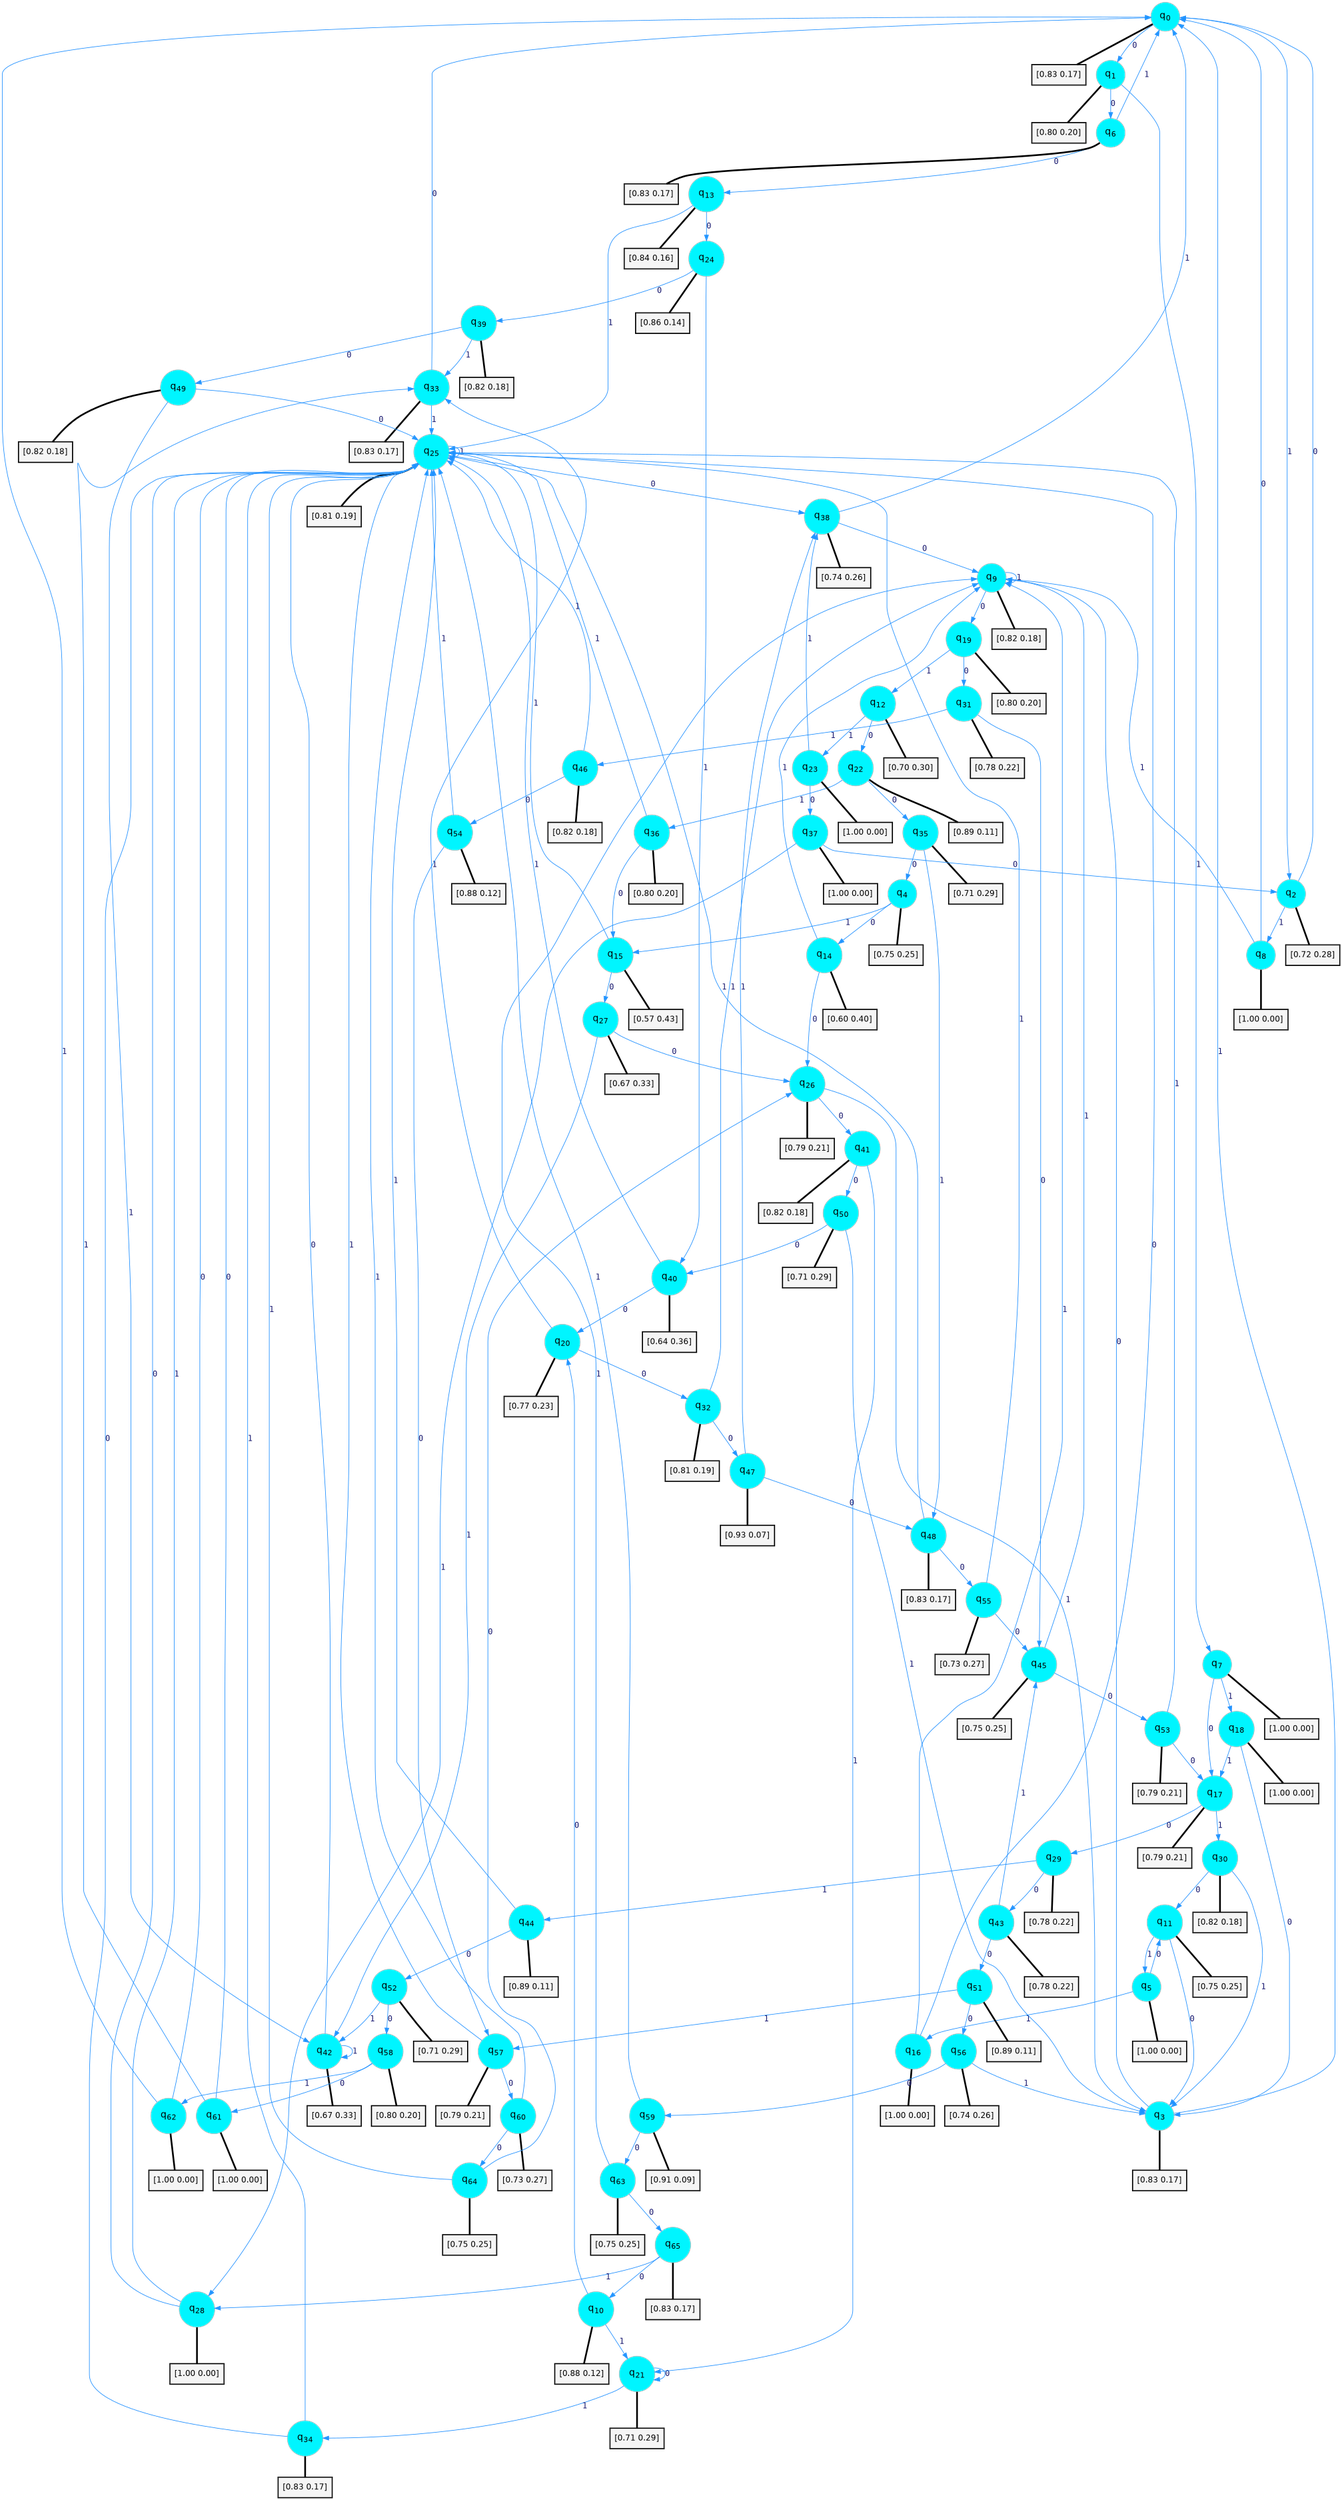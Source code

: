 digraph G {
graph [
bgcolor=transparent, dpi=300, rankdir=TD, size="40,25"];
node [
color=gray, fillcolor=turquoise1, fontcolor=black, fontname=Helvetica, fontsize=16, fontweight=bold, shape=circle, style=filled];
edge [
arrowsize=1, color=dodgerblue1, fontcolor=midnightblue, fontname=courier, fontweight=bold, penwidth=1, style=solid, weight=20];
0[label=<q<SUB>0</SUB>>];
1[label=<q<SUB>1</SUB>>];
2[label=<q<SUB>2</SUB>>];
3[label=<q<SUB>3</SUB>>];
4[label=<q<SUB>4</SUB>>];
5[label=<q<SUB>5</SUB>>];
6[label=<q<SUB>6</SUB>>];
7[label=<q<SUB>7</SUB>>];
8[label=<q<SUB>8</SUB>>];
9[label=<q<SUB>9</SUB>>];
10[label=<q<SUB>10</SUB>>];
11[label=<q<SUB>11</SUB>>];
12[label=<q<SUB>12</SUB>>];
13[label=<q<SUB>13</SUB>>];
14[label=<q<SUB>14</SUB>>];
15[label=<q<SUB>15</SUB>>];
16[label=<q<SUB>16</SUB>>];
17[label=<q<SUB>17</SUB>>];
18[label=<q<SUB>18</SUB>>];
19[label=<q<SUB>19</SUB>>];
20[label=<q<SUB>20</SUB>>];
21[label=<q<SUB>21</SUB>>];
22[label=<q<SUB>22</SUB>>];
23[label=<q<SUB>23</SUB>>];
24[label=<q<SUB>24</SUB>>];
25[label=<q<SUB>25</SUB>>];
26[label=<q<SUB>26</SUB>>];
27[label=<q<SUB>27</SUB>>];
28[label=<q<SUB>28</SUB>>];
29[label=<q<SUB>29</SUB>>];
30[label=<q<SUB>30</SUB>>];
31[label=<q<SUB>31</SUB>>];
32[label=<q<SUB>32</SUB>>];
33[label=<q<SUB>33</SUB>>];
34[label=<q<SUB>34</SUB>>];
35[label=<q<SUB>35</SUB>>];
36[label=<q<SUB>36</SUB>>];
37[label=<q<SUB>37</SUB>>];
38[label=<q<SUB>38</SUB>>];
39[label=<q<SUB>39</SUB>>];
40[label=<q<SUB>40</SUB>>];
41[label=<q<SUB>41</SUB>>];
42[label=<q<SUB>42</SUB>>];
43[label=<q<SUB>43</SUB>>];
44[label=<q<SUB>44</SUB>>];
45[label=<q<SUB>45</SUB>>];
46[label=<q<SUB>46</SUB>>];
47[label=<q<SUB>47</SUB>>];
48[label=<q<SUB>48</SUB>>];
49[label=<q<SUB>49</SUB>>];
50[label=<q<SUB>50</SUB>>];
51[label=<q<SUB>51</SUB>>];
52[label=<q<SUB>52</SUB>>];
53[label=<q<SUB>53</SUB>>];
54[label=<q<SUB>54</SUB>>];
55[label=<q<SUB>55</SUB>>];
56[label=<q<SUB>56</SUB>>];
57[label=<q<SUB>57</SUB>>];
58[label=<q<SUB>58</SUB>>];
59[label=<q<SUB>59</SUB>>];
60[label=<q<SUB>60</SUB>>];
61[label=<q<SUB>61</SUB>>];
62[label=<q<SUB>62</SUB>>];
63[label=<q<SUB>63</SUB>>];
64[label=<q<SUB>64</SUB>>];
65[label=<q<SUB>65</SUB>>];
66[label="[0.83 0.17]", shape=box,fontcolor=black, fontname=Helvetica, fontsize=14, penwidth=2, fillcolor=whitesmoke,color=black];
67[label="[0.80 0.20]", shape=box,fontcolor=black, fontname=Helvetica, fontsize=14, penwidth=2, fillcolor=whitesmoke,color=black];
68[label="[0.72 0.28]", shape=box,fontcolor=black, fontname=Helvetica, fontsize=14, penwidth=2, fillcolor=whitesmoke,color=black];
69[label="[0.83 0.17]", shape=box,fontcolor=black, fontname=Helvetica, fontsize=14, penwidth=2, fillcolor=whitesmoke,color=black];
70[label="[0.75 0.25]", shape=box,fontcolor=black, fontname=Helvetica, fontsize=14, penwidth=2, fillcolor=whitesmoke,color=black];
71[label="[1.00 0.00]", shape=box,fontcolor=black, fontname=Helvetica, fontsize=14, penwidth=2, fillcolor=whitesmoke,color=black];
72[label="[0.83 0.17]", shape=box,fontcolor=black, fontname=Helvetica, fontsize=14, penwidth=2, fillcolor=whitesmoke,color=black];
73[label="[1.00 0.00]", shape=box,fontcolor=black, fontname=Helvetica, fontsize=14, penwidth=2, fillcolor=whitesmoke,color=black];
74[label="[1.00 0.00]", shape=box,fontcolor=black, fontname=Helvetica, fontsize=14, penwidth=2, fillcolor=whitesmoke,color=black];
75[label="[0.82 0.18]", shape=box,fontcolor=black, fontname=Helvetica, fontsize=14, penwidth=2, fillcolor=whitesmoke,color=black];
76[label="[0.88 0.12]", shape=box,fontcolor=black, fontname=Helvetica, fontsize=14, penwidth=2, fillcolor=whitesmoke,color=black];
77[label="[0.75 0.25]", shape=box,fontcolor=black, fontname=Helvetica, fontsize=14, penwidth=2, fillcolor=whitesmoke,color=black];
78[label="[0.70 0.30]", shape=box,fontcolor=black, fontname=Helvetica, fontsize=14, penwidth=2, fillcolor=whitesmoke,color=black];
79[label="[0.84 0.16]", shape=box,fontcolor=black, fontname=Helvetica, fontsize=14, penwidth=2, fillcolor=whitesmoke,color=black];
80[label="[0.60 0.40]", shape=box,fontcolor=black, fontname=Helvetica, fontsize=14, penwidth=2, fillcolor=whitesmoke,color=black];
81[label="[0.57 0.43]", shape=box,fontcolor=black, fontname=Helvetica, fontsize=14, penwidth=2, fillcolor=whitesmoke,color=black];
82[label="[1.00 0.00]", shape=box,fontcolor=black, fontname=Helvetica, fontsize=14, penwidth=2, fillcolor=whitesmoke,color=black];
83[label="[0.79 0.21]", shape=box,fontcolor=black, fontname=Helvetica, fontsize=14, penwidth=2, fillcolor=whitesmoke,color=black];
84[label="[1.00 0.00]", shape=box,fontcolor=black, fontname=Helvetica, fontsize=14, penwidth=2, fillcolor=whitesmoke,color=black];
85[label="[0.80 0.20]", shape=box,fontcolor=black, fontname=Helvetica, fontsize=14, penwidth=2, fillcolor=whitesmoke,color=black];
86[label="[0.77 0.23]", shape=box,fontcolor=black, fontname=Helvetica, fontsize=14, penwidth=2, fillcolor=whitesmoke,color=black];
87[label="[0.71 0.29]", shape=box,fontcolor=black, fontname=Helvetica, fontsize=14, penwidth=2, fillcolor=whitesmoke,color=black];
88[label="[0.89 0.11]", shape=box,fontcolor=black, fontname=Helvetica, fontsize=14, penwidth=2, fillcolor=whitesmoke,color=black];
89[label="[1.00 0.00]", shape=box,fontcolor=black, fontname=Helvetica, fontsize=14, penwidth=2, fillcolor=whitesmoke,color=black];
90[label="[0.86 0.14]", shape=box,fontcolor=black, fontname=Helvetica, fontsize=14, penwidth=2, fillcolor=whitesmoke,color=black];
91[label="[0.81 0.19]", shape=box,fontcolor=black, fontname=Helvetica, fontsize=14, penwidth=2, fillcolor=whitesmoke,color=black];
92[label="[0.79 0.21]", shape=box,fontcolor=black, fontname=Helvetica, fontsize=14, penwidth=2, fillcolor=whitesmoke,color=black];
93[label="[0.67 0.33]", shape=box,fontcolor=black, fontname=Helvetica, fontsize=14, penwidth=2, fillcolor=whitesmoke,color=black];
94[label="[1.00 0.00]", shape=box,fontcolor=black, fontname=Helvetica, fontsize=14, penwidth=2, fillcolor=whitesmoke,color=black];
95[label="[0.78 0.22]", shape=box,fontcolor=black, fontname=Helvetica, fontsize=14, penwidth=2, fillcolor=whitesmoke,color=black];
96[label="[0.82 0.18]", shape=box,fontcolor=black, fontname=Helvetica, fontsize=14, penwidth=2, fillcolor=whitesmoke,color=black];
97[label="[0.78 0.22]", shape=box,fontcolor=black, fontname=Helvetica, fontsize=14, penwidth=2, fillcolor=whitesmoke,color=black];
98[label="[0.81 0.19]", shape=box,fontcolor=black, fontname=Helvetica, fontsize=14, penwidth=2, fillcolor=whitesmoke,color=black];
99[label="[0.83 0.17]", shape=box,fontcolor=black, fontname=Helvetica, fontsize=14, penwidth=2, fillcolor=whitesmoke,color=black];
100[label="[0.83 0.17]", shape=box,fontcolor=black, fontname=Helvetica, fontsize=14, penwidth=2, fillcolor=whitesmoke,color=black];
101[label="[0.71 0.29]", shape=box,fontcolor=black, fontname=Helvetica, fontsize=14, penwidth=2, fillcolor=whitesmoke,color=black];
102[label="[0.80 0.20]", shape=box,fontcolor=black, fontname=Helvetica, fontsize=14, penwidth=2, fillcolor=whitesmoke,color=black];
103[label="[1.00 0.00]", shape=box,fontcolor=black, fontname=Helvetica, fontsize=14, penwidth=2, fillcolor=whitesmoke,color=black];
104[label="[0.74 0.26]", shape=box,fontcolor=black, fontname=Helvetica, fontsize=14, penwidth=2, fillcolor=whitesmoke,color=black];
105[label="[0.82 0.18]", shape=box,fontcolor=black, fontname=Helvetica, fontsize=14, penwidth=2, fillcolor=whitesmoke,color=black];
106[label="[0.64 0.36]", shape=box,fontcolor=black, fontname=Helvetica, fontsize=14, penwidth=2, fillcolor=whitesmoke,color=black];
107[label="[0.82 0.18]", shape=box,fontcolor=black, fontname=Helvetica, fontsize=14, penwidth=2, fillcolor=whitesmoke,color=black];
108[label="[0.67 0.33]", shape=box,fontcolor=black, fontname=Helvetica, fontsize=14, penwidth=2, fillcolor=whitesmoke,color=black];
109[label="[0.78 0.22]", shape=box,fontcolor=black, fontname=Helvetica, fontsize=14, penwidth=2, fillcolor=whitesmoke,color=black];
110[label="[0.89 0.11]", shape=box,fontcolor=black, fontname=Helvetica, fontsize=14, penwidth=2, fillcolor=whitesmoke,color=black];
111[label="[0.75 0.25]", shape=box,fontcolor=black, fontname=Helvetica, fontsize=14, penwidth=2, fillcolor=whitesmoke,color=black];
112[label="[0.82 0.18]", shape=box,fontcolor=black, fontname=Helvetica, fontsize=14, penwidth=2, fillcolor=whitesmoke,color=black];
113[label="[0.93 0.07]", shape=box,fontcolor=black, fontname=Helvetica, fontsize=14, penwidth=2, fillcolor=whitesmoke,color=black];
114[label="[0.83 0.17]", shape=box,fontcolor=black, fontname=Helvetica, fontsize=14, penwidth=2, fillcolor=whitesmoke,color=black];
115[label="[0.82 0.18]", shape=box,fontcolor=black, fontname=Helvetica, fontsize=14, penwidth=2, fillcolor=whitesmoke,color=black];
116[label="[0.71 0.29]", shape=box,fontcolor=black, fontname=Helvetica, fontsize=14, penwidth=2, fillcolor=whitesmoke,color=black];
117[label="[0.89 0.11]", shape=box,fontcolor=black, fontname=Helvetica, fontsize=14, penwidth=2, fillcolor=whitesmoke,color=black];
118[label="[0.71 0.29]", shape=box,fontcolor=black, fontname=Helvetica, fontsize=14, penwidth=2, fillcolor=whitesmoke,color=black];
119[label="[0.79 0.21]", shape=box,fontcolor=black, fontname=Helvetica, fontsize=14, penwidth=2, fillcolor=whitesmoke,color=black];
120[label="[0.88 0.12]", shape=box,fontcolor=black, fontname=Helvetica, fontsize=14, penwidth=2, fillcolor=whitesmoke,color=black];
121[label="[0.73 0.27]", shape=box,fontcolor=black, fontname=Helvetica, fontsize=14, penwidth=2, fillcolor=whitesmoke,color=black];
122[label="[0.74 0.26]", shape=box,fontcolor=black, fontname=Helvetica, fontsize=14, penwidth=2, fillcolor=whitesmoke,color=black];
123[label="[0.79 0.21]", shape=box,fontcolor=black, fontname=Helvetica, fontsize=14, penwidth=2, fillcolor=whitesmoke,color=black];
124[label="[0.80 0.20]", shape=box,fontcolor=black, fontname=Helvetica, fontsize=14, penwidth=2, fillcolor=whitesmoke,color=black];
125[label="[0.91 0.09]", shape=box,fontcolor=black, fontname=Helvetica, fontsize=14, penwidth=2, fillcolor=whitesmoke,color=black];
126[label="[0.73 0.27]", shape=box,fontcolor=black, fontname=Helvetica, fontsize=14, penwidth=2, fillcolor=whitesmoke,color=black];
127[label="[1.00 0.00]", shape=box,fontcolor=black, fontname=Helvetica, fontsize=14, penwidth=2, fillcolor=whitesmoke,color=black];
128[label="[1.00 0.00]", shape=box,fontcolor=black, fontname=Helvetica, fontsize=14, penwidth=2, fillcolor=whitesmoke,color=black];
129[label="[0.75 0.25]", shape=box,fontcolor=black, fontname=Helvetica, fontsize=14, penwidth=2, fillcolor=whitesmoke,color=black];
130[label="[0.75 0.25]", shape=box,fontcolor=black, fontname=Helvetica, fontsize=14, penwidth=2, fillcolor=whitesmoke,color=black];
131[label="[0.83 0.17]", shape=box,fontcolor=black, fontname=Helvetica, fontsize=14, penwidth=2, fillcolor=whitesmoke,color=black];
0->1 [label=0];
0->2 [label=1];
0->66 [arrowhead=none, penwidth=3,color=black];
1->6 [label=0];
1->7 [label=1];
1->67 [arrowhead=none, penwidth=3,color=black];
2->0 [label=0];
2->8 [label=1];
2->68 [arrowhead=none, penwidth=3,color=black];
3->9 [label=0];
3->0 [label=1];
3->69 [arrowhead=none, penwidth=3,color=black];
4->14 [label=0];
4->15 [label=1];
4->70 [arrowhead=none, penwidth=3,color=black];
5->11 [label=0];
5->16 [label=1];
5->71 [arrowhead=none, penwidth=3,color=black];
6->13 [label=0];
6->0 [label=1];
6->72 [arrowhead=none, penwidth=3,color=black];
7->17 [label=0];
7->18 [label=1];
7->73 [arrowhead=none, penwidth=3,color=black];
8->0 [label=0];
8->9 [label=1];
8->74 [arrowhead=none, penwidth=3,color=black];
9->19 [label=0];
9->9 [label=1];
9->75 [arrowhead=none, penwidth=3,color=black];
10->20 [label=0];
10->21 [label=1];
10->76 [arrowhead=none, penwidth=3,color=black];
11->3 [label=0];
11->5 [label=1];
11->77 [arrowhead=none, penwidth=3,color=black];
12->22 [label=0];
12->23 [label=1];
12->78 [arrowhead=none, penwidth=3,color=black];
13->24 [label=0];
13->25 [label=1];
13->79 [arrowhead=none, penwidth=3,color=black];
14->26 [label=0];
14->9 [label=1];
14->80 [arrowhead=none, penwidth=3,color=black];
15->27 [label=0];
15->25 [label=1];
15->81 [arrowhead=none, penwidth=3,color=black];
16->25 [label=0];
16->9 [label=1];
16->82 [arrowhead=none, penwidth=3,color=black];
17->29 [label=0];
17->30 [label=1];
17->83 [arrowhead=none, penwidth=3,color=black];
18->3 [label=0];
18->17 [label=1];
18->84 [arrowhead=none, penwidth=3,color=black];
19->31 [label=0];
19->12 [label=1];
19->85 [arrowhead=none, penwidth=3,color=black];
20->32 [label=0];
20->33 [label=1];
20->86 [arrowhead=none, penwidth=3,color=black];
21->21 [label=0];
21->34 [label=1];
21->87 [arrowhead=none, penwidth=3,color=black];
22->35 [label=0];
22->36 [label=1];
22->88 [arrowhead=none, penwidth=3,color=black];
23->37 [label=0];
23->38 [label=1];
23->89 [arrowhead=none, penwidth=3,color=black];
24->39 [label=0];
24->40 [label=1];
24->90 [arrowhead=none, penwidth=3,color=black];
25->38 [label=0];
25->25 [label=1];
25->91 [arrowhead=none, penwidth=3,color=black];
26->41 [label=0];
26->3 [label=1];
26->92 [arrowhead=none, penwidth=3,color=black];
27->26 [label=0];
27->42 [label=1];
27->93 [arrowhead=none, penwidth=3,color=black];
28->25 [label=0];
28->25 [label=1];
28->94 [arrowhead=none, penwidth=3,color=black];
29->43 [label=0];
29->44 [label=1];
29->95 [arrowhead=none, penwidth=3,color=black];
30->11 [label=0];
30->3 [label=1];
30->96 [arrowhead=none, penwidth=3,color=black];
31->45 [label=0];
31->46 [label=1];
31->97 [arrowhead=none, penwidth=3,color=black];
32->47 [label=0];
32->9 [label=1];
32->98 [arrowhead=none, penwidth=3,color=black];
33->0 [label=0];
33->25 [label=1];
33->99 [arrowhead=none, penwidth=3,color=black];
34->25 [label=0];
34->25 [label=1];
34->100 [arrowhead=none, penwidth=3,color=black];
35->4 [label=0];
35->48 [label=1];
35->101 [arrowhead=none, penwidth=3,color=black];
36->15 [label=0];
36->25 [label=1];
36->102 [arrowhead=none, penwidth=3,color=black];
37->2 [label=0];
37->28 [label=1];
37->103 [arrowhead=none, penwidth=3,color=black];
38->9 [label=0];
38->0 [label=1];
38->104 [arrowhead=none, penwidth=3,color=black];
39->49 [label=0];
39->33 [label=1];
39->105 [arrowhead=none, penwidth=3,color=black];
40->20 [label=0];
40->25 [label=1];
40->106 [arrowhead=none, penwidth=3,color=black];
41->50 [label=0];
41->21 [label=1];
41->107 [arrowhead=none, penwidth=3,color=black];
42->25 [label=0];
42->42 [label=1];
42->108 [arrowhead=none, penwidth=3,color=black];
43->51 [label=0];
43->45 [label=1];
43->109 [arrowhead=none, penwidth=3,color=black];
44->52 [label=0];
44->25 [label=1];
44->110 [arrowhead=none, penwidth=3,color=black];
45->53 [label=0];
45->9 [label=1];
45->111 [arrowhead=none, penwidth=3,color=black];
46->54 [label=0];
46->25 [label=1];
46->112 [arrowhead=none, penwidth=3,color=black];
47->48 [label=0];
47->38 [label=1];
47->113 [arrowhead=none, penwidth=3,color=black];
48->55 [label=0];
48->25 [label=1];
48->114 [arrowhead=none, penwidth=3,color=black];
49->25 [label=0];
49->42 [label=1];
49->115 [arrowhead=none, penwidth=3,color=black];
50->40 [label=0];
50->3 [label=1];
50->116 [arrowhead=none, penwidth=3,color=black];
51->56 [label=0];
51->57 [label=1];
51->117 [arrowhead=none, penwidth=3,color=black];
52->58 [label=0];
52->42 [label=1];
52->118 [arrowhead=none, penwidth=3,color=black];
53->17 [label=0];
53->25 [label=1];
53->119 [arrowhead=none, penwidth=3,color=black];
54->57 [label=0];
54->25 [label=1];
54->120 [arrowhead=none, penwidth=3,color=black];
55->45 [label=0];
55->25 [label=1];
55->121 [arrowhead=none, penwidth=3,color=black];
56->59 [label=0];
56->3 [label=1];
56->122 [arrowhead=none, penwidth=3,color=black];
57->60 [label=0];
57->25 [label=1];
57->123 [arrowhead=none, penwidth=3,color=black];
58->61 [label=0];
58->62 [label=1];
58->124 [arrowhead=none, penwidth=3,color=black];
59->63 [label=0];
59->25 [label=1];
59->125 [arrowhead=none, penwidth=3,color=black];
60->64 [label=0];
60->25 [label=1];
60->126 [arrowhead=none, penwidth=3,color=black];
61->25 [label=0];
61->33 [label=1];
61->127 [arrowhead=none, penwidth=3,color=black];
62->25 [label=0];
62->0 [label=1];
62->128 [arrowhead=none, penwidth=3,color=black];
63->65 [label=0];
63->9 [label=1];
63->129 [arrowhead=none, penwidth=3,color=black];
64->26 [label=0];
64->25 [label=1];
64->130 [arrowhead=none, penwidth=3,color=black];
65->10 [label=0];
65->28 [label=1];
65->131 [arrowhead=none, penwidth=3,color=black];
}
